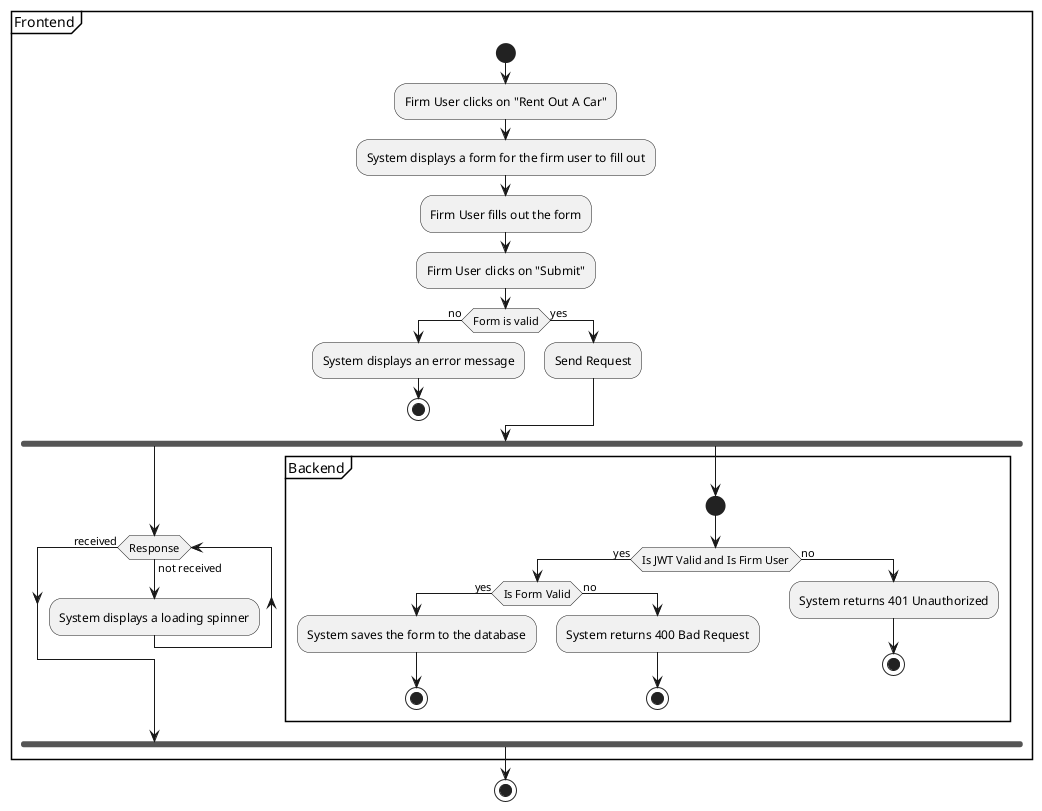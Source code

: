 @startuml
'https://plantuml.com/activity-diagram-beta

' Rent a Car
partition Frontend {
    start
    :Firm User clicks on "Rent Out A Car";
    :System displays a form for the firm user to fill out;
    :Firm User fills out the form;
    :Firm User clicks on "Submit";

    if (Form is valid) then (no)
        :System displays an error message;
        stop
    else (yes)
        :Send Request;
    endif

    fork
        while (Response) is (not received)
            :System displays a loading spinner;
        endwhile (received)
    fork again
        partition Backend {
            start
            if (Is JWT Valid and Is Firm User) then (yes)
                if (Is Form Valid) then (yes)
                    :System saves the form to the database;
                    stop
                else (no)
                    :System returns 400 Bad Request;
                    stop
                endif
            else (no)
                :System returns 401 Unauthorized;
                stop
            endif
        }
    end fork
}

stop

@enduml
